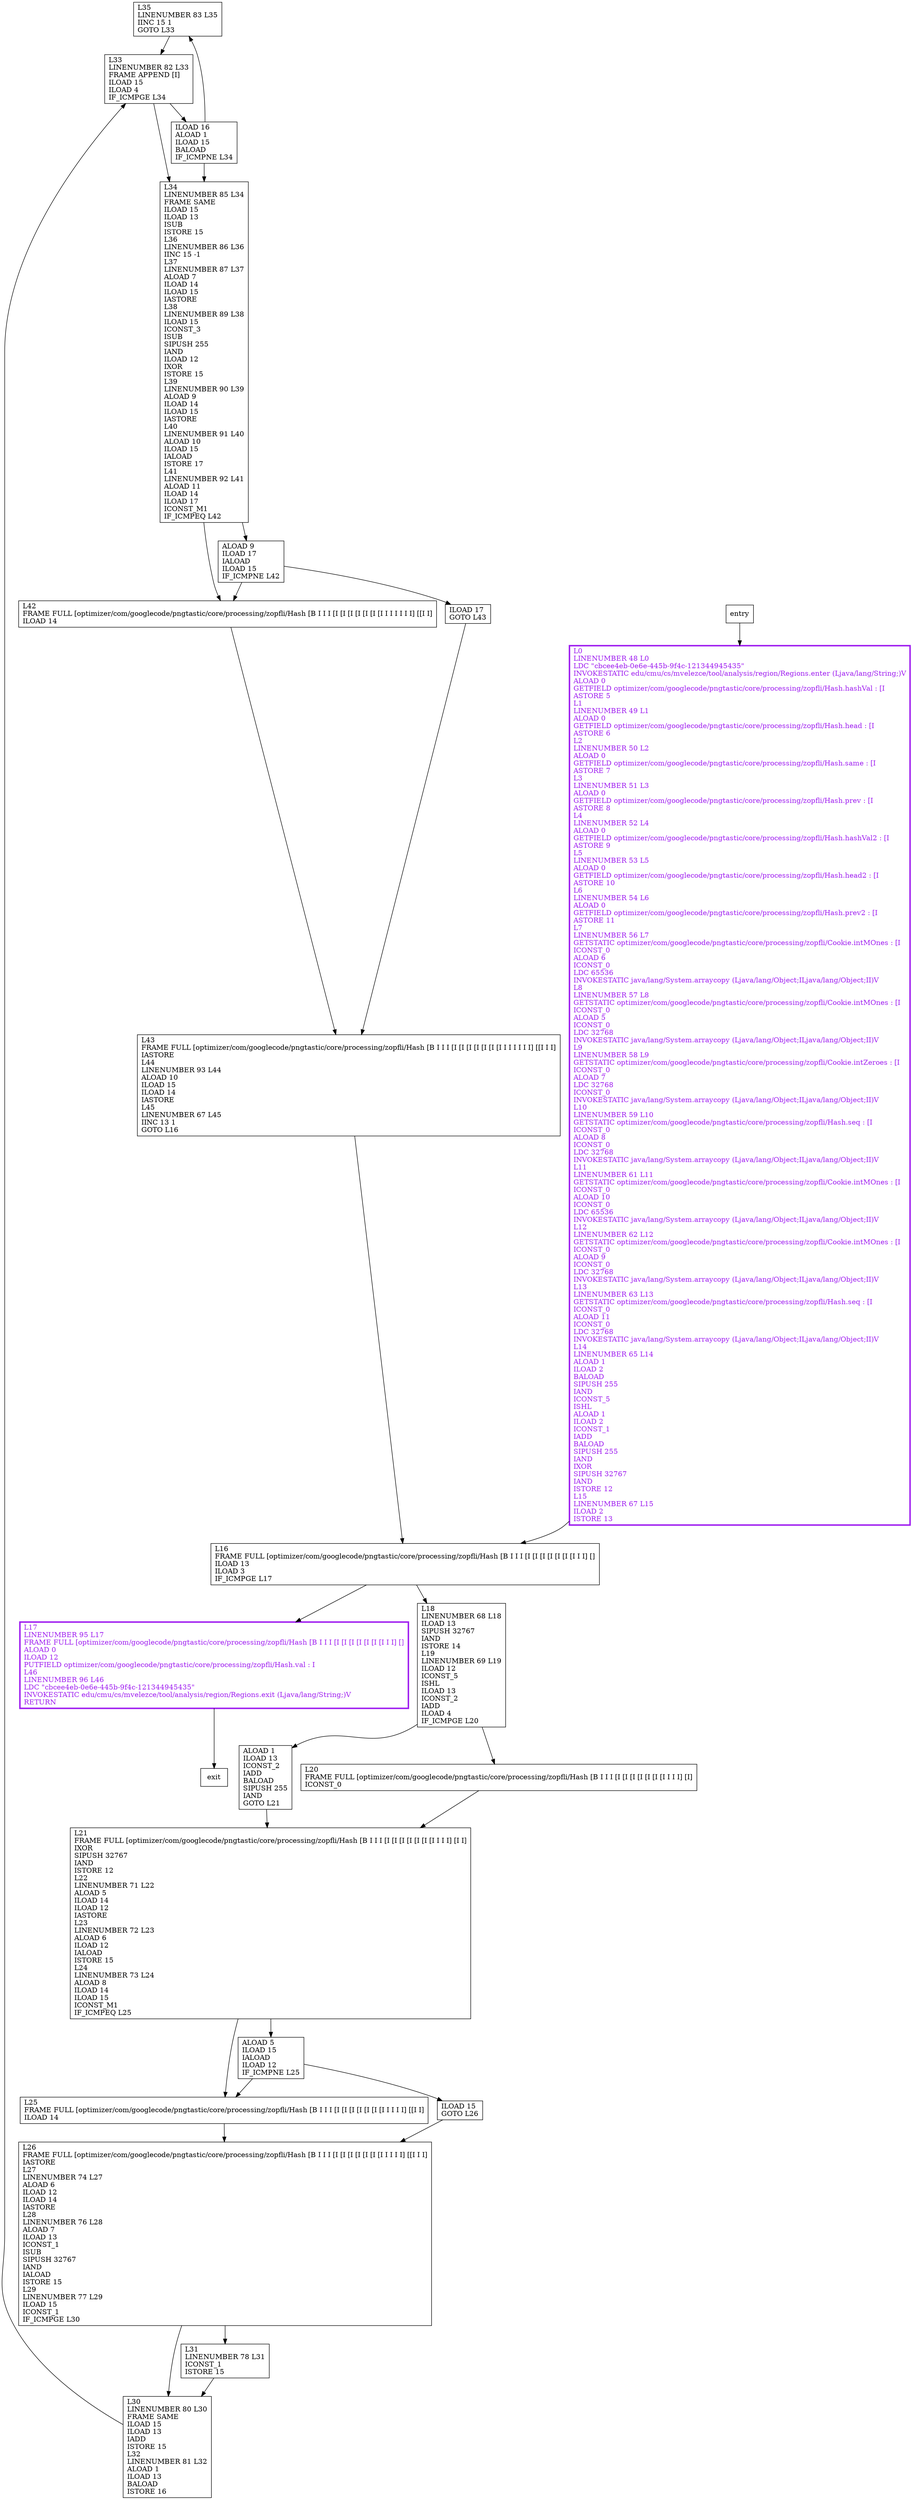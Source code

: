 digraph init {
node [shape=record];
25266833 [label="L35\lLINENUMBER 83 L35\lIINC 15 1\lGOTO L33\l"];
1407380711 [label="L30\lLINENUMBER 80 L30\lFRAME SAME\lILOAD 15\lILOAD 13\lIADD\lISTORE 15\lL32\lLINENUMBER 81 L32\lALOAD 1\lILOAD 13\lBALOAD\lISTORE 16\l"];
439961035 [label="L16\lFRAME FULL [optimizer/com/googlecode/pngtastic/core/processing/zopfli/Hash [B I I I [I [I [I [I [I [I [I I I] []\lILOAD 13\lILOAD 3\lIF_ICMPGE L17\l"];
641701633 [label="ALOAD 9\lILOAD 17\lIALOAD\lILOAD 15\lIF_ICMPNE L42\l"];
2040649348 [label="ALOAD 5\lILOAD 15\lIALOAD\lILOAD 12\lIF_ICMPNE L25\l"];
857737655 [label="L17\lLINENUMBER 95 L17\lFRAME FULL [optimizer/com/googlecode/pngtastic/core/processing/zopfli/Hash [B I I I [I [I [I [I [I [I [I I I] []\lALOAD 0\lILOAD 12\lPUTFIELD optimizer/com/googlecode/pngtastic/core/processing/zopfli/Hash.val : I\lL46\lLINENUMBER 96 L46\lLDC \"cbcee4eb-0e6e-445b-9f4c-121344945435\"\lINVOKESTATIC edu/cmu/cs/mvelezce/tool/analysis/region/Regions.exit (Ljava/lang/String;)V\lRETURN\l"];
612143690 [label="L34\lLINENUMBER 85 L34\lFRAME SAME\lILOAD 15\lILOAD 13\lISUB\lISTORE 15\lL36\lLINENUMBER 86 L36\lIINC 15 -1\lL37\lLINENUMBER 87 L37\lALOAD 7\lILOAD 14\lILOAD 15\lIASTORE\lL38\lLINENUMBER 89 L38\lILOAD 15\lICONST_3\lISUB\lSIPUSH 255\lIAND\lILOAD 12\lIXOR\lISTORE 15\lL39\lLINENUMBER 90 L39\lALOAD 9\lILOAD 14\lILOAD 15\lIASTORE\lL40\lLINENUMBER 91 L40\lALOAD 10\lILOAD 15\lIALOAD\lISTORE 17\lL41\lLINENUMBER 92 L41\lALOAD 11\lILOAD 14\lILOAD 17\lICONST_M1\lIF_ICMPEQ L42\l"];
28122352 [label="ALOAD 1\lILOAD 13\lICONST_2\lIADD\lBALOAD\lSIPUSH 255\lIAND\lGOTO L21\l"];
592737176 [label="L18\lLINENUMBER 68 L18\lILOAD 13\lSIPUSH 32767\lIAND\lISTORE 14\lL19\lLINENUMBER 69 L19\lILOAD 12\lICONST_5\lISHL\lILOAD 13\lICONST_2\lIADD\lILOAD 4\lIF_ICMPGE L20\l"];
612369897 [label="L31\lLINENUMBER 78 L31\lICONST_1\lISTORE 15\l"];
851164598 [label="L25\lFRAME FULL [optimizer/com/googlecode/pngtastic/core/processing/zopfli/Hash [B I I I [I [I [I [I [I [I [I I I I I] [[I I]\lILOAD 14\l"];
1566296940 [label="L43\lFRAME FULL [optimizer/com/googlecode/pngtastic/core/processing/zopfli/Hash [B I I I [I [I [I [I [I [I [I I I I I I I] [[I I I]\lIASTORE\lL44\lLINENUMBER 93 L44\lALOAD 10\lILOAD 15\lILOAD 14\lIASTORE\lL45\lLINENUMBER 67 L45\lIINC 13 1\lGOTO L16\l"];
268570588 [label="ILOAD 15\lGOTO L26\l"];
2034600398 [label="L0\lLINENUMBER 48 L0\lLDC \"cbcee4eb-0e6e-445b-9f4c-121344945435\"\lINVOKESTATIC edu/cmu/cs/mvelezce/tool/analysis/region/Regions.enter (Ljava/lang/String;)V\lALOAD 0\lGETFIELD optimizer/com/googlecode/pngtastic/core/processing/zopfli/Hash.hashVal : [I\lASTORE 5\lL1\lLINENUMBER 49 L1\lALOAD 0\lGETFIELD optimizer/com/googlecode/pngtastic/core/processing/zopfli/Hash.head : [I\lASTORE 6\lL2\lLINENUMBER 50 L2\lALOAD 0\lGETFIELD optimizer/com/googlecode/pngtastic/core/processing/zopfli/Hash.same : [I\lASTORE 7\lL3\lLINENUMBER 51 L3\lALOAD 0\lGETFIELD optimizer/com/googlecode/pngtastic/core/processing/zopfli/Hash.prev : [I\lASTORE 8\lL4\lLINENUMBER 52 L4\lALOAD 0\lGETFIELD optimizer/com/googlecode/pngtastic/core/processing/zopfli/Hash.hashVal2 : [I\lASTORE 9\lL5\lLINENUMBER 53 L5\lALOAD 0\lGETFIELD optimizer/com/googlecode/pngtastic/core/processing/zopfli/Hash.head2 : [I\lASTORE 10\lL6\lLINENUMBER 54 L6\lALOAD 0\lGETFIELD optimizer/com/googlecode/pngtastic/core/processing/zopfli/Hash.prev2 : [I\lASTORE 11\lL7\lLINENUMBER 56 L7\lGETSTATIC optimizer/com/googlecode/pngtastic/core/processing/zopfli/Cookie.intMOnes : [I\lICONST_0\lALOAD 6\lICONST_0\lLDC 65536\lINVOKESTATIC java/lang/System.arraycopy (Ljava/lang/Object;ILjava/lang/Object;II)V\lL8\lLINENUMBER 57 L8\lGETSTATIC optimizer/com/googlecode/pngtastic/core/processing/zopfli/Cookie.intMOnes : [I\lICONST_0\lALOAD 5\lICONST_0\lLDC 32768\lINVOKESTATIC java/lang/System.arraycopy (Ljava/lang/Object;ILjava/lang/Object;II)V\lL9\lLINENUMBER 58 L9\lGETSTATIC optimizer/com/googlecode/pngtastic/core/processing/zopfli/Cookie.intZeroes : [I\lICONST_0\lALOAD 7\lLDC 32768\lICONST_0\lINVOKESTATIC java/lang/System.arraycopy (Ljava/lang/Object;ILjava/lang/Object;II)V\lL10\lLINENUMBER 59 L10\lGETSTATIC optimizer/com/googlecode/pngtastic/core/processing/zopfli/Hash.seq : [I\lICONST_0\lALOAD 8\lICONST_0\lLDC 32768\lINVOKESTATIC java/lang/System.arraycopy (Ljava/lang/Object;ILjava/lang/Object;II)V\lL11\lLINENUMBER 61 L11\lGETSTATIC optimizer/com/googlecode/pngtastic/core/processing/zopfli/Cookie.intMOnes : [I\lICONST_0\lALOAD 10\lICONST_0\lLDC 65536\lINVOKESTATIC java/lang/System.arraycopy (Ljava/lang/Object;ILjava/lang/Object;II)V\lL12\lLINENUMBER 62 L12\lGETSTATIC optimizer/com/googlecode/pngtastic/core/processing/zopfli/Cookie.intMOnes : [I\lICONST_0\lALOAD 9\lICONST_0\lLDC 32768\lINVOKESTATIC java/lang/System.arraycopy (Ljava/lang/Object;ILjava/lang/Object;II)V\lL13\lLINENUMBER 63 L13\lGETSTATIC optimizer/com/googlecode/pngtastic/core/processing/zopfli/Hash.seq : [I\lICONST_0\lALOAD 11\lICONST_0\lLDC 32768\lINVOKESTATIC java/lang/System.arraycopy (Ljava/lang/Object;ILjava/lang/Object;II)V\lL14\lLINENUMBER 65 L14\lALOAD 1\lILOAD 2\lBALOAD\lSIPUSH 255\lIAND\lICONST_5\lISHL\lALOAD 1\lILOAD 2\lICONST_1\lIADD\lBALOAD\lSIPUSH 255\lIAND\lIXOR\lSIPUSH 32767\lIAND\lISTORE 12\lL15\lLINENUMBER 67 L15\lILOAD 2\lISTORE 13\l"];
854839491 [label="L21\lFRAME FULL [optimizer/com/googlecode/pngtastic/core/processing/zopfli/Hash [B I I I [I [I [I [I [I [I [I I I I] [I I]\lIXOR\lSIPUSH 32767\lIAND\lISTORE 12\lL22\lLINENUMBER 71 L22\lALOAD 5\lILOAD 14\lILOAD 12\lIASTORE\lL23\lLINENUMBER 72 L23\lALOAD 6\lILOAD 12\lIALOAD\lISTORE 15\lL24\lLINENUMBER 73 L24\lALOAD 8\lILOAD 14\lILOAD 15\lICONST_M1\lIF_ICMPEQ L25\l"];
1161872138 [label="ILOAD 16\lALOAD 1\lILOAD 15\lBALOAD\lIF_ICMPNE L34\l"];
1425273945 [label="L20\lFRAME FULL [optimizer/com/googlecode/pngtastic/core/processing/zopfli/Hash [B I I I [I [I [I [I [I [I [I I I I] [I]\lICONST_0\l"];
1705263148 [label="L42\lFRAME FULL [optimizer/com/googlecode/pngtastic/core/processing/zopfli/Hash [B I I I [I [I [I [I [I [I [I I I I I I I] [[I I]\lILOAD 14\l"];
1012637911 [label="L26\lFRAME FULL [optimizer/com/googlecode/pngtastic/core/processing/zopfli/Hash [B I I I [I [I [I [I [I [I [I I I I I] [[I I I]\lIASTORE\lL27\lLINENUMBER 74 L27\lALOAD 6\lILOAD 12\lILOAD 14\lIASTORE\lL28\lLINENUMBER 76 L28\lALOAD 7\lILOAD 13\lICONST_1\lISUB\lSIPUSH 32767\lIAND\lIALOAD\lISTORE 15\lL29\lLINENUMBER 77 L29\lILOAD 15\lICONST_1\lIF_ICMPGE L30\l"];
621443077 [label="L33\lLINENUMBER 82 L33\lFRAME APPEND [I]\lILOAD 15\lILOAD 4\lIF_ICMPGE L34\l"];
728187989 [label="ILOAD 17\lGOTO L43\l"];
entry;
exit;
25266833 -> 621443077;
1407380711 -> 621443077;
439961035 -> 857737655;
439961035 -> 592737176;
641701633 -> 1705263148;
641701633 -> 728187989;
2040649348 -> 268570588;
2040649348 -> 851164598;
857737655 -> exit;
612143690 -> 641701633;
612143690 -> 1705263148;
28122352 -> 854839491;
592737176 -> 28122352;
592737176 -> 1425273945;
612369897 -> 1407380711;
851164598 -> 1012637911;
entry -> 2034600398;
1566296940 -> 439961035;
268570588 -> 1012637911;
2034600398 -> 439961035;
854839491 -> 2040649348;
854839491 -> 851164598;
1161872138 -> 25266833;
1161872138 -> 612143690;
1425273945 -> 854839491;
1705263148 -> 1566296940;
1012637911 -> 1407380711;
1012637911 -> 612369897;
621443077 -> 612143690;
621443077 -> 1161872138;
728187989 -> 1566296940;
857737655[fontcolor="purple", penwidth=3, color="purple"];
2034600398[fontcolor="purple", penwidth=3, color="purple"];
}
